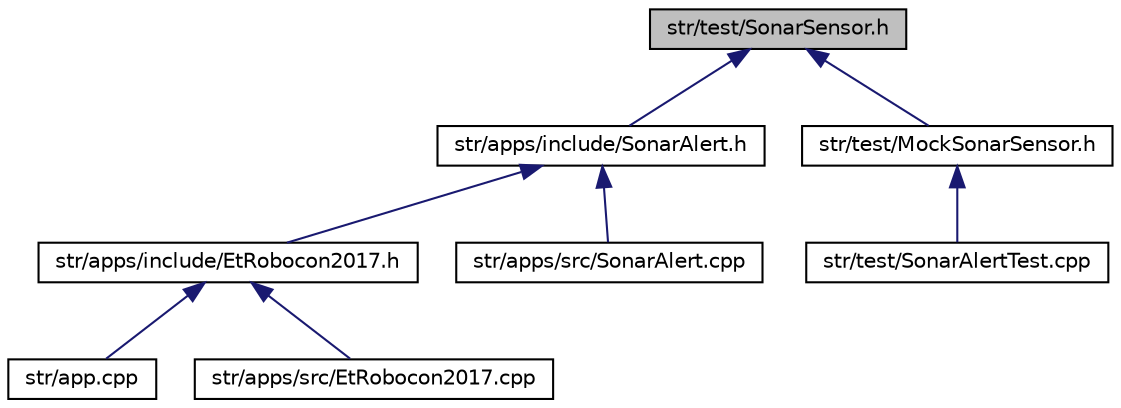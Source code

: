 digraph "str/test/SonarSensor.h"
{
  edge [fontname="Helvetica",fontsize="10",labelfontname="Helvetica",labelfontsize="10"];
  node [fontname="Helvetica",fontsize="10",shape=record];
  Node1 [label="str/test/SonarSensor.h",height=0.2,width=0.4,color="black", fillcolor="grey75", style="filled", fontcolor="black"];
  Node1 -> Node2 [dir="back",color="midnightblue",fontsize="10",style="solid",fontname="Helvetica"];
  Node2 [label="str/apps/include/SonarAlert.h",height=0.2,width=0.4,color="black", fillcolor="white", style="filled",URL="$d7/d8d/_sonar_alert_8h.html"];
  Node2 -> Node3 [dir="back",color="midnightblue",fontsize="10",style="solid",fontname="Helvetica"];
  Node3 [label="str/apps/include/EtRobocon2017.h",height=0.2,width=0.4,color="black", fillcolor="white", style="filled",URL="$d2/dd3/_et_robocon2017_8h.html"];
  Node3 -> Node4 [dir="back",color="midnightblue",fontsize="10",style="solid",fontname="Helvetica"];
  Node4 [label="str/app.cpp",height=0.2,width=0.4,color="black", fillcolor="white", style="filled",URL="$d5/df2/app_8cpp.html"];
  Node3 -> Node5 [dir="back",color="midnightblue",fontsize="10",style="solid",fontname="Helvetica"];
  Node5 [label="str/apps/src/EtRobocon2017.cpp",height=0.2,width=0.4,color="black", fillcolor="white", style="filled",URL="$d5/d67/_et_robocon2017_8cpp.html"];
  Node2 -> Node6 [dir="back",color="midnightblue",fontsize="10",style="solid",fontname="Helvetica"];
  Node6 [label="str/apps/src/SonarAlert.cpp",height=0.2,width=0.4,color="black", fillcolor="white", style="filled",URL="$d1/dc4/_sonar_alert_8cpp.html"];
  Node1 -> Node7 [dir="back",color="midnightblue",fontsize="10",style="solid",fontname="Helvetica"];
  Node7 [label="str/test/MockSonarSensor.h",height=0.2,width=0.4,color="black", fillcolor="white", style="filled",URL="$d5/dcd/_mock_sonar_sensor_8h.html"];
  Node7 -> Node8 [dir="back",color="midnightblue",fontsize="10",style="solid",fontname="Helvetica"];
  Node8 [label="str/test/SonarAlertTest.cpp",height=0.2,width=0.4,color="black", fillcolor="white", style="filled",URL="$dc/d3c/_sonar_alert_test_8cpp.html"];
}

